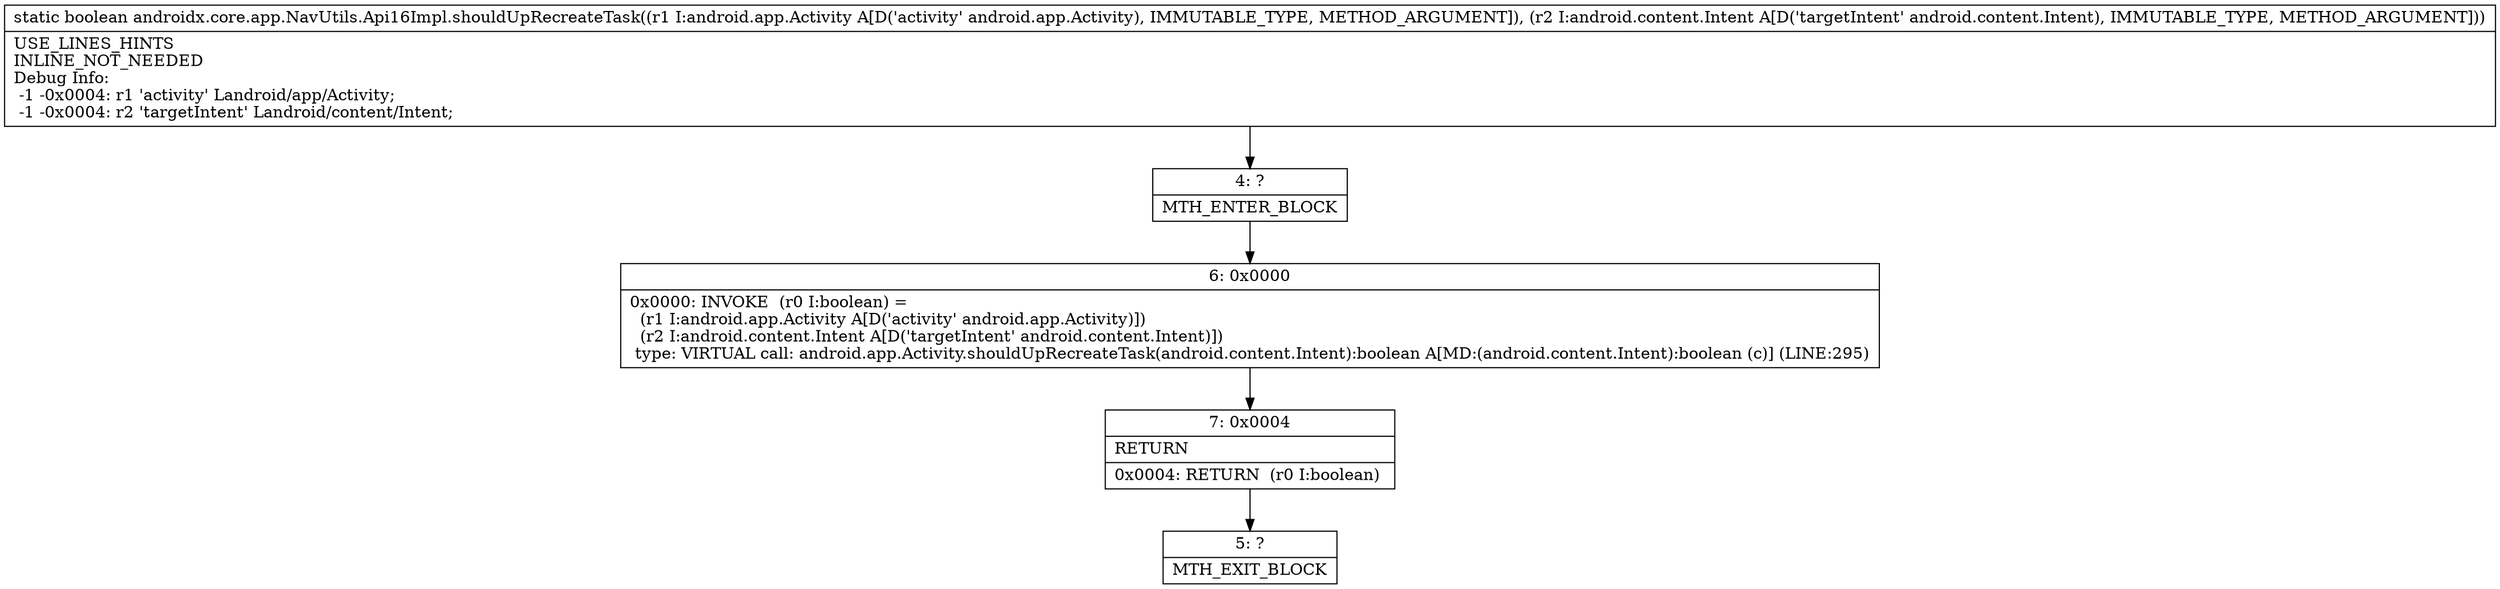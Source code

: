 digraph "CFG forandroidx.core.app.NavUtils.Api16Impl.shouldUpRecreateTask(Landroid\/app\/Activity;Landroid\/content\/Intent;)Z" {
Node_4 [shape=record,label="{4\:\ ?|MTH_ENTER_BLOCK\l}"];
Node_6 [shape=record,label="{6\:\ 0x0000|0x0000: INVOKE  (r0 I:boolean) = \l  (r1 I:android.app.Activity A[D('activity' android.app.Activity)])\l  (r2 I:android.content.Intent A[D('targetIntent' android.content.Intent)])\l type: VIRTUAL call: android.app.Activity.shouldUpRecreateTask(android.content.Intent):boolean A[MD:(android.content.Intent):boolean (c)] (LINE:295)\l}"];
Node_7 [shape=record,label="{7\:\ 0x0004|RETURN\l|0x0004: RETURN  (r0 I:boolean) \l}"];
Node_5 [shape=record,label="{5\:\ ?|MTH_EXIT_BLOCK\l}"];
MethodNode[shape=record,label="{static boolean androidx.core.app.NavUtils.Api16Impl.shouldUpRecreateTask((r1 I:android.app.Activity A[D('activity' android.app.Activity), IMMUTABLE_TYPE, METHOD_ARGUMENT]), (r2 I:android.content.Intent A[D('targetIntent' android.content.Intent), IMMUTABLE_TYPE, METHOD_ARGUMENT]))  | USE_LINES_HINTS\lINLINE_NOT_NEEDED\lDebug Info:\l  \-1 \-0x0004: r1 'activity' Landroid\/app\/Activity;\l  \-1 \-0x0004: r2 'targetIntent' Landroid\/content\/Intent;\l}"];
MethodNode -> Node_4;Node_4 -> Node_6;
Node_6 -> Node_7;
Node_7 -> Node_5;
}


